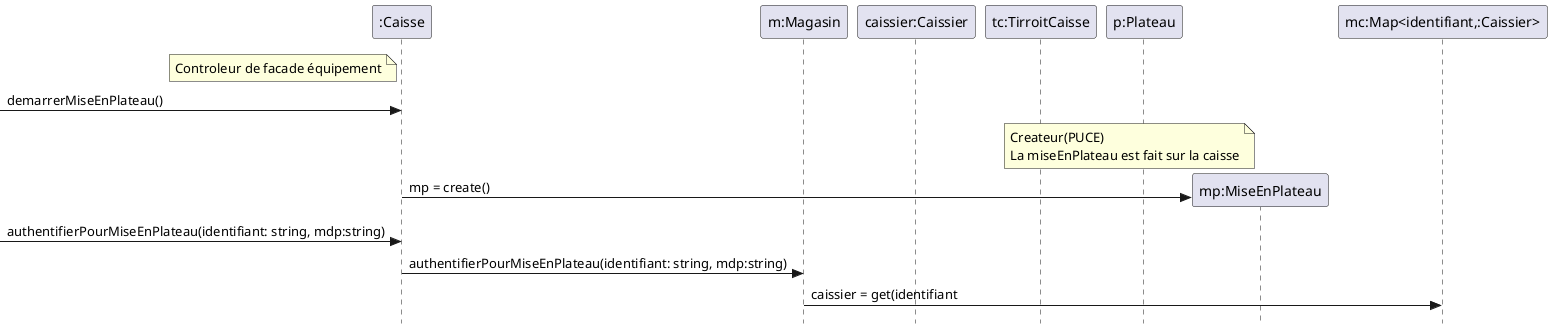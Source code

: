 @startuml rdcu-...
skinparam Style strictuml

participant ":Caisse" as ctrl
participant "m:Magasin" as m
participant "caissier:Caissier" as caisse
participant "tc:TirroitCaisse" as tc
participant "p:Plateau" as p 
participant "mp:MiseEnPlateau" as mp
participant "mc:Map<identifiant,:Caissier>" as mc

note left of ctrl: Controleur de facade équipement
->ctrl: demarrerMiseEnPlateau()

note left of mp: Createur(PUCE)\nLa miseEnPlateau est fait sur la caisse
ctrl -> mp ** : mp = create()


-> ctrl: authentifierPourMiseEnPlateau(identifiant: string, mdp:string)
ctrl -> m: authentifierPourMiseEnPlateau(identifiant: string, mdp:string)

m -> mc: caissier = get(identifiant



@enduml

